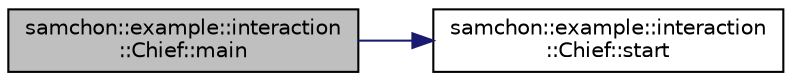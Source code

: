 digraph "samchon::example::interaction::Chief::main"
{
  edge [fontname="Helvetica",fontsize="10",labelfontname="Helvetica",labelfontsize="10"];
  node [fontname="Helvetica",fontsize="10",shape=record];
  rankdir="LR";
  Node1 [label="samchon::example::interaction\l::Chief::main",height=0.2,width=0.4,color="black", fillcolor="grey75", style="filled", fontcolor="black"];
  Node1 -> Node2 [color="midnightblue",fontsize="10",style="solid",fontname="Helvetica"];
  Node2 [label="samchon::example::interaction\l::Chief::start",height=0.2,width=0.4,color="black", fillcolor="white", style="filled",URL="$da/df4/classsamchon_1_1example_1_1interaction_1_1Chief.html#ad666310247b5884a3eb08539d874c4d7",tooltip="Start interaction. "];
}
